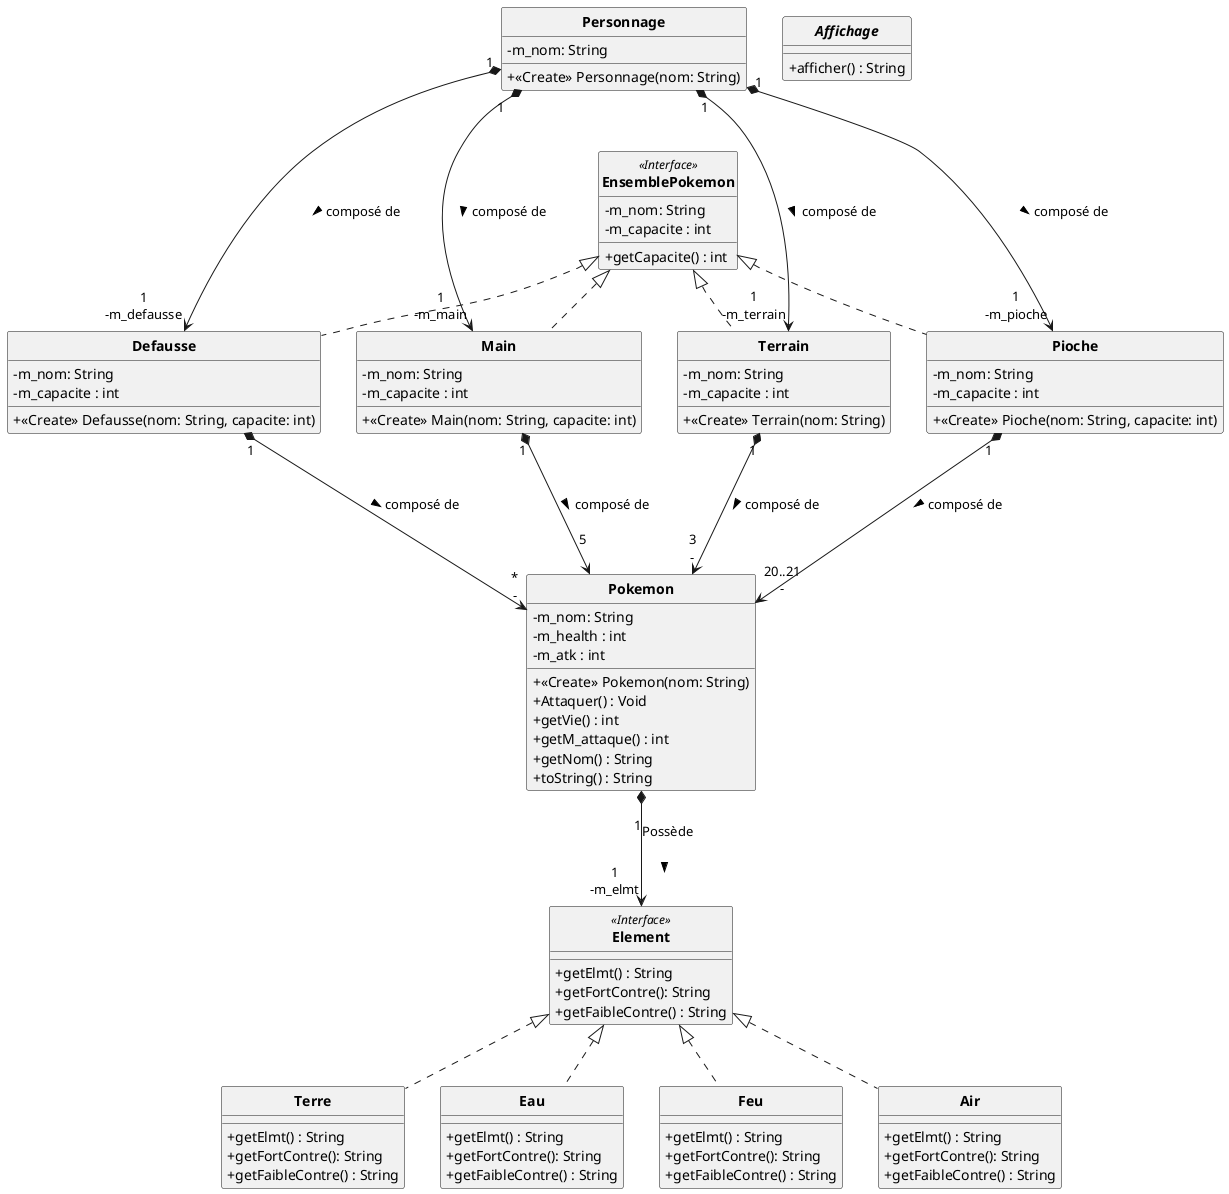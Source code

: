 @startuml
'https://plantuml.com/class-diagram
skinparam classAttributeIconSize 0
skinparam classFontStyle Bold
skinparam style strictuml

class Personnage
{
    - m_nom: String
    + <<Create>> Personnage(nom: String)
}

class EnsemblePokemon <<Interface>>
{
    - m_nom: String
    - m_capacite : int
    + getCapacite() : int
}

class Defausse implements EnsemblePokemon
{
    - m_nom: String
    - m_capacite : int
    + <<Create>> Defausse(nom: String, capacite: int)
}

class Main implements EnsemblePokemon
{
    - m_nom: String
    - m_capacite : int
    + <<Create>> Main(nom: String, capacite: int)
}

class Terrain implements EnsemblePokemon
{
    - m_nom: String
    - m_capacite : int
    + <<Create>> Terrain(nom: String)
}

class Pioche implements EnsemblePokemon
{
    - m_nom: String
    - m_capacite : int
    + <<Create>> Pioche(nom: String, capacite: int)
}


class Pokemon
{
    - m_nom: String
    - m_health : int
    - m_atk : int
    + <<Create>> Pokemon(nom: String)
    + Attaquer() : Void
    + getVie() : int
    + getM_attaque() : int
    + getNom() : String
    + toString() : String 
}

class Element <<Interface>>
{
    + getElmt() : String
    + getFortContre(): String
    + getFaibleContre() : String
}


class Terre implements Element
{
    + getElmt() : String
    + getFortContre(): String
    + getFaibleContre() : String
}

class Eau implements Element
{
    + getElmt() : String
    + getFortContre(): String
    + getFaibleContre() : String
}

class Feu implements Element
{
    + getElmt() : String
    + getFortContre(): String
    + getFaibleContre() : String
}

class Air implements Element
{
    + getElmt() : String
    + getFortContre(): String
    + getFaibleContre() : String
}

abstract Affichage
{
    + afficher() : String
}

Pioche "1" *---> "20..21\n-" Pokemon : composé de \t\t >
Main "1" *---> "5\n" Pokemon : composé de \t\t >
Terrain "1" *---> "3\n-" Pokemon : composé de \t\t >
Defausse "1" *---> "*\n-" Pokemon : composé de \t\t >

Pokemon "\n 1" *--> "1\n-m_elmt" Element : Possède\n\n >
Personnage "1" *---> "1\n-m_terrain" Terrain : composé de \t\t >
Personnage "1" *---> "1\n-m_pioche" Pioche : composé de \t\t >
Personnage "1" *---> "1\n-m_main" Main : composé de \t\t >
Personnage "1" *---> "1\n-m_defausse" Defausse : composé de \t\t >



@enduml
